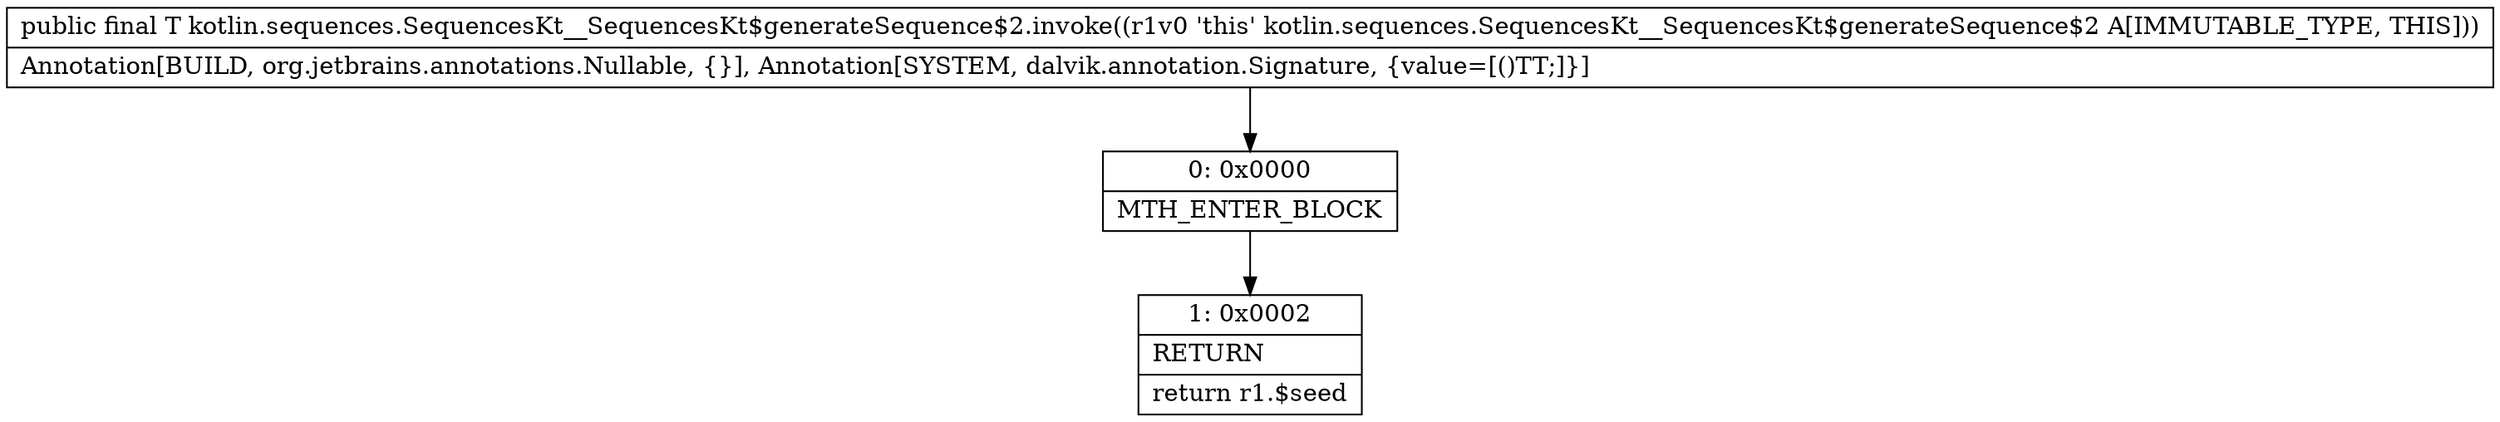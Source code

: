 digraph "CFG forkotlin.sequences.SequencesKt__SequencesKt$generateSequence$2.invoke()Ljava\/lang\/Object;" {
Node_0 [shape=record,label="{0\:\ 0x0000|MTH_ENTER_BLOCK\l}"];
Node_1 [shape=record,label="{1\:\ 0x0002|RETURN\l|return r1.$seed\l}"];
MethodNode[shape=record,label="{public final T kotlin.sequences.SequencesKt__SequencesKt$generateSequence$2.invoke((r1v0 'this' kotlin.sequences.SequencesKt__SequencesKt$generateSequence$2 A[IMMUTABLE_TYPE, THIS]))  | Annotation[BUILD, org.jetbrains.annotations.Nullable, \{\}], Annotation[SYSTEM, dalvik.annotation.Signature, \{value=[()TT;]\}]\l}"];
MethodNode -> Node_0;
Node_0 -> Node_1;
}


